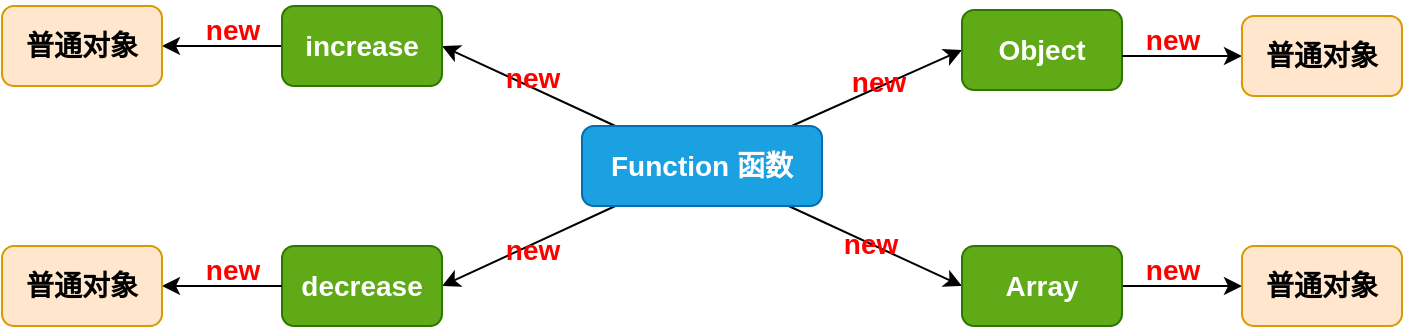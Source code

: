 <mxfile>
    <diagram id="Pf0A0n9DiLlQ0YgPKEwL" name="new">
        <mxGraphModel dx="889" dy="596" grid="0" gridSize="10" guides="1" tooltips="1" connect="1" arrows="1" fold="1" page="0" pageScale="1" pageWidth="827" pageHeight="1169" math="0" shadow="0">
            <root>
                <mxCell id="0"/>
                <mxCell id="1" parent="0"/>
                <mxCell id="20" style="edgeStyle=none;html=1;entryX=1;entryY=0.5;entryDx=0;entryDy=0;fontSize=14;fontColor=#FF0000;" parent="1" source="2" target="3" edge="1">
                    <mxGeometry relative="1" as="geometry"/>
                </mxCell>
                <mxCell id="21" style="edgeStyle=none;html=1;entryX=1;entryY=0.5;entryDx=0;entryDy=0;fontSize=14;fontColor=#FF0000;" parent="1" source="2" target="4" edge="1">
                    <mxGeometry relative="1" as="geometry"/>
                </mxCell>
                <mxCell id="23" style="edgeStyle=none;html=1;entryX=0;entryY=0.5;entryDx=0;entryDy=0;fontSize=14;fontColor=#FF0000;" parent="1" source="2" target="11" edge="1">
                    <mxGeometry relative="1" as="geometry"/>
                </mxCell>
                <mxCell id="24" style="edgeStyle=none;html=1;entryX=0;entryY=0.5;entryDx=0;entryDy=0;fontSize=14;fontColor=#FF0000;" parent="1" source="2" target="12" edge="1">
                    <mxGeometry relative="1" as="geometry"/>
                </mxCell>
                <mxCell id="2" value="&lt;b&gt;&lt;font style=&quot;font-size: 14px;&quot;&gt;Function 函数&lt;/font&gt;&lt;/b&gt;" style="rounded=1;whiteSpace=wrap;html=1;fillColor=#1ba1e2;strokeColor=#006EAF;fontColor=#ffffff;" parent="1" vertex="1">
                    <mxGeometry x="390" y="80" width="120" height="40" as="geometry"/>
                </mxCell>
                <mxCell id="27" style="edgeStyle=none;html=1;entryX=1;entryY=0.5;entryDx=0;entryDy=0;fontSize=14;fontColor=#FF0000;" parent="1" source="3" target="17" edge="1">
                    <mxGeometry relative="1" as="geometry"/>
                </mxCell>
                <mxCell id="3" value="&lt;b&gt;&lt;font style=&quot;font-size: 14px;&quot;&gt;increase&lt;/font&gt;&lt;/b&gt;" style="rounded=1;whiteSpace=wrap;html=1;fillColor=#60a917;strokeColor=#2D7600;fontColor=#ffffff;" parent="1" vertex="1">
                    <mxGeometry x="240" y="20" width="80" height="40" as="geometry"/>
                </mxCell>
                <mxCell id="4" value="&lt;b&gt;&lt;font style=&quot;font-size: 14px;&quot;&gt;decrease&lt;/font&gt;&lt;/b&gt;" style="rounded=1;whiteSpace=wrap;html=1;fillColor=#60a917;strokeColor=#2D7600;fontColor=#ffffff;" parent="1" vertex="1">
                    <mxGeometry x="240" y="140" width="80" height="40" as="geometry"/>
                </mxCell>
                <mxCell id="7" value="&lt;b&gt;&lt;font color=&quot;#ff0000&quot;&gt;new&lt;/font&gt;&lt;/b&gt;" style="text;html=1;align=center;verticalAlign=middle;resizable=0;points=[];autosize=1;strokeColor=none;fillColor=none;fontSize=14;" parent="1" vertex="1">
                    <mxGeometry x="340" y="41" width="50" height="30" as="geometry"/>
                </mxCell>
                <mxCell id="11" value="&lt;b&gt;&lt;font style=&quot;font-size: 14px;&quot;&gt;Object&lt;/font&gt;&lt;/b&gt;" style="rounded=1;whiteSpace=wrap;html=1;fillColor=#60a917;strokeColor=#2D7600;fontColor=#ffffff;" parent="1" vertex="1">
                    <mxGeometry x="580" y="22" width="80" height="40" as="geometry"/>
                </mxCell>
                <mxCell id="39" style="edgeStyle=none;html=1;entryX=0;entryY=0.5;entryDx=0;entryDy=0;fontSize=14;fontColor=#FF0000;" parent="1" source="12" target="37" edge="1">
                    <mxGeometry relative="1" as="geometry"/>
                </mxCell>
                <mxCell id="12" value="&lt;b&gt;&lt;font style=&quot;font-size: 14px;&quot;&gt;Array&lt;/font&gt;&lt;/b&gt;" style="rounded=1;whiteSpace=wrap;html=1;fillColor=#60a917;strokeColor=#2D7600;fontColor=#ffffff;" parent="1" vertex="1">
                    <mxGeometry x="580" y="140" width="80" height="40" as="geometry"/>
                </mxCell>
                <mxCell id="17" value="&lt;b&gt;&lt;font style=&quot;font-size: 14px;&quot;&gt;普通对象&lt;/font&gt;&lt;/b&gt;" style="rounded=1;whiteSpace=wrap;html=1;fillColor=#ffe6cc;strokeColor=#d79b00;" parent="1" vertex="1">
                    <mxGeometry x="100" y="20" width="80" height="40" as="geometry"/>
                </mxCell>
                <mxCell id="22" value="&lt;b&gt;&lt;font color=&quot;#ff0000&quot;&gt;new&lt;/font&gt;&lt;/b&gt;" style="text;html=1;align=center;verticalAlign=middle;resizable=0;points=[];autosize=1;strokeColor=none;fillColor=none;fontSize=14;" parent="1" vertex="1">
                    <mxGeometry x="340" y="127" width="50" height="30" as="geometry"/>
                </mxCell>
                <mxCell id="25" value="&lt;b&gt;&lt;font color=&quot;#ff0000&quot;&gt;new&lt;/font&gt;&lt;/b&gt;" style="text;html=1;align=center;verticalAlign=middle;resizable=0;points=[];autosize=1;strokeColor=none;fillColor=none;fontSize=14;" parent="1" vertex="1">
                    <mxGeometry x="513" y="43" width="50" height="30" as="geometry"/>
                </mxCell>
                <mxCell id="26" value="&lt;b&gt;&lt;font color=&quot;#ff0000&quot;&gt;new&lt;/font&gt;&lt;/b&gt;" style="text;html=1;align=center;verticalAlign=middle;resizable=0;points=[];autosize=1;strokeColor=none;fillColor=none;fontSize=14;" parent="1" vertex="1">
                    <mxGeometry x="509" y="124" width="50" height="30" as="geometry"/>
                </mxCell>
                <mxCell id="28" value="&lt;b&gt;&lt;font color=&quot;#ff0000&quot;&gt;new&lt;/font&gt;&lt;/b&gt;" style="text;html=1;align=center;verticalAlign=middle;resizable=0;points=[];autosize=1;strokeColor=none;fillColor=none;fontSize=14;" parent="1" vertex="1">
                    <mxGeometry x="190" y="17" width="50" height="30" as="geometry"/>
                </mxCell>
                <mxCell id="29" style="edgeStyle=none;html=1;entryX=1;entryY=0.5;entryDx=0;entryDy=0;fontSize=14;fontColor=#FF0000;" parent="1" target="30" edge="1">
                    <mxGeometry relative="1" as="geometry">
                        <mxPoint x="240" y="160" as="sourcePoint"/>
                    </mxGeometry>
                </mxCell>
                <mxCell id="30" value="&lt;b&gt;&lt;font style=&quot;font-size: 14px;&quot;&gt;普通对象&lt;/font&gt;&lt;/b&gt;" style="rounded=1;whiteSpace=wrap;html=1;fillColor=#ffe6cc;strokeColor=#d79b00;" parent="1" vertex="1">
                    <mxGeometry x="100" y="140" width="80" height="40" as="geometry"/>
                </mxCell>
                <mxCell id="31" value="&lt;b&gt;&lt;font color=&quot;#ff0000&quot;&gt;new&lt;/font&gt;&lt;/b&gt;" style="text;html=1;align=center;verticalAlign=middle;resizable=0;points=[];autosize=1;strokeColor=none;fillColor=none;fontSize=14;" parent="1" vertex="1">
                    <mxGeometry x="190" y="137" width="50" height="30" as="geometry"/>
                </mxCell>
                <mxCell id="37" value="&lt;b&gt;&lt;font style=&quot;font-size: 14px;&quot;&gt;普通对象&lt;/font&gt;&lt;/b&gt;" style="rounded=1;whiteSpace=wrap;html=1;fillColor=#ffe6cc;strokeColor=#d79b00;" parent="1" vertex="1">
                    <mxGeometry x="720" y="140" width="80" height="40" as="geometry"/>
                </mxCell>
                <mxCell id="38" value="&lt;b&gt;&lt;font color=&quot;#ff0000&quot;&gt;new&lt;/font&gt;&lt;/b&gt;" style="text;html=1;align=center;verticalAlign=middle;resizable=0;points=[];autosize=1;strokeColor=none;fillColor=none;fontSize=14;" parent="1" vertex="1">
                    <mxGeometry x="660" y="137" width="50" height="30" as="geometry"/>
                </mxCell>
                <mxCell id="40" style="edgeStyle=none;html=1;entryX=0;entryY=0.5;entryDx=0;entryDy=0;fontSize=14;fontColor=#FF0000;" parent="1" target="41" edge="1">
                    <mxGeometry relative="1" as="geometry">
                        <mxPoint x="660" y="45" as="sourcePoint"/>
                    </mxGeometry>
                </mxCell>
                <mxCell id="41" value="&lt;b&gt;&lt;font style=&quot;font-size: 14px;&quot;&gt;普通对象&lt;/font&gt;&lt;/b&gt;" style="rounded=1;whiteSpace=wrap;html=1;fillColor=#ffe6cc;strokeColor=#d79b00;" parent="1" vertex="1">
                    <mxGeometry x="720" y="25" width="80" height="40" as="geometry"/>
                </mxCell>
                <mxCell id="42" value="&lt;b&gt;&lt;font color=&quot;#ff0000&quot;&gt;new&lt;/font&gt;&lt;/b&gt;" style="text;html=1;align=center;verticalAlign=middle;resizable=0;points=[];autosize=1;strokeColor=none;fillColor=none;fontSize=14;" parent="1" vertex="1">
                    <mxGeometry x="660" y="22" width="50" height="30" as="geometry"/>
                </mxCell>
            </root>
        </mxGraphModel>
    </diagram>
    <diagram id="GHaSjlQ5Q9CXEv2b6aAT" name="第 2 页">
        <mxGraphModel dx="889" dy="996" grid="0" gridSize="10" guides="1" tooltips="1" connect="1" arrows="1" fold="1" page="0" pageScale="1" pageWidth="827" pageHeight="1169" math="0" shadow="0">
            <root>
                <mxCell id="0"/>
                <mxCell id="1" parent="0"/>
                <mxCell id="37PKAY5-CMs5uoayIr7F-3" value="" style="edgeStyle=none;html=1;fontSize=14;" edge="1" parent="1" source="37PKAY5-CMs5uoayIr7F-1" target="37PKAY5-CMs5uoayIr7F-2">
                    <mxGeometry relative="1" as="geometry"/>
                </mxCell>
                <mxCell id="37PKAY5-CMs5uoayIr7F-1" value="&lt;b&gt;&lt;font style=&quot;font-size: 14px;&quot;&gt;p&lt;/font&gt;&lt;/b&gt;" style="rounded=1;whiteSpace=wrap;html=1;fillColor=#dae8fc;strokeColor=#6c8ebf;" vertex="1" parent="1">
                    <mxGeometry x="80" y="-160" width="50" height="40" as="geometry"/>
                </mxCell>
                <mxCell id="37PKAY5-CMs5uoayIr7F-13" value="" style="edgeStyle=none;html=1;fontSize=14;fontColor=#FF0000;" edge="1" parent="1" source="37PKAY5-CMs5uoayIr7F-2" target="37PKAY5-CMs5uoayIr7F-7">
                    <mxGeometry relative="1" as="geometry"/>
                </mxCell>
                <mxCell id="37PKAY5-CMs5uoayIr7F-2" value="&lt;b&gt;&lt;font style=&quot;font-size: 14px;&quot;&gt;Person.property&lt;/font&gt;&lt;/b&gt;" style="rounded=1;whiteSpace=wrap;html=1;fillColor=#d5e8d4;strokeColor=#82b366;" vertex="1" parent="1">
                    <mxGeometry x="220" y="-160" width="140" height="40" as="geometry"/>
                </mxCell>
                <mxCell id="37PKAY5-CMs5uoayIr7F-6" value="&lt;b&gt;&lt;font color=&quot;#ff0000&quot;&gt;__proto__&lt;/font&gt;&lt;/b&gt;" style="text;html=1;align=center;verticalAlign=middle;resizable=0;points=[];autosize=1;strokeColor=none;fillColor=none;fontSize=14;" vertex="1" parent="1">
                    <mxGeometry x="130" y="-170" width="90" height="30" as="geometry"/>
                </mxCell>
                <mxCell id="37PKAY5-CMs5uoayIr7F-15" value="" style="edgeStyle=none;html=1;fontSize=14;fontColor=#FF0000;" edge="1" parent="1" source="37PKAY5-CMs5uoayIr7F-7" target="37PKAY5-CMs5uoayIr7F-10">
                    <mxGeometry relative="1" as="geometry"/>
                </mxCell>
                <mxCell id="37PKAY5-CMs5uoayIr7F-7" value="&lt;b&gt;&lt;font style=&quot;font-size: 14px;&quot;&gt;Object.property&lt;/font&gt;&lt;/b&gt;" style="rounded=1;whiteSpace=wrap;html=1;fillColor=#d5e8d4;strokeColor=#82b366;" vertex="1" parent="1">
                    <mxGeometry x="450" y="-160" width="140" height="40" as="geometry"/>
                </mxCell>
                <mxCell id="37PKAY5-CMs5uoayIr7F-10" value="&lt;b&gt;&lt;font style=&quot;font-size: 14px;&quot;&gt;null&lt;/font&gt;&lt;/b&gt;" style="rounded=1;whiteSpace=wrap;html=1;fillColor=#f5f5f5;strokeColor=#666666;fontColor=#333333;" vertex="1" parent="1">
                    <mxGeometry x="680" y="-160" width="53" height="40" as="geometry"/>
                </mxCell>
                <mxCell id="37PKAY5-CMs5uoayIr7F-14" value="&lt;b&gt;&lt;font color=&quot;#ff0000&quot;&gt;__proto__&lt;/font&gt;&lt;/b&gt;" style="text;html=1;align=center;verticalAlign=middle;resizable=0;points=[];autosize=1;strokeColor=none;fillColor=none;fontSize=14;" vertex="1" parent="1">
                    <mxGeometry x="360" y="-170" width="90" height="30" as="geometry"/>
                </mxCell>
                <mxCell id="37PKAY5-CMs5uoayIr7F-16" value="&lt;b&gt;&lt;font color=&quot;#ff0000&quot;&gt;__proto__&lt;/font&gt;&lt;/b&gt;" style="text;html=1;align=center;verticalAlign=middle;resizable=0;points=[];autosize=1;strokeColor=none;fillColor=none;fontSize=14;" vertex="1" parent="1">
                    <mxGeometry x="590" y="-170" width="90" height="30" as="geometry"/>
                </mxCell>
            </root>
        </mxGraphModel>
    </diagram>
    <diagram id="37Px2MOuMbsrOwObOqDj" name="原型链关系图">
        <mxGraphModel dx="1846" dy="1101" grid="0" gridSize="10" guides="1" tooltips="1" connect="1" arrows="1" fold="1" page="0" pageScale="1" pageWidth="827" pageHeight="1169" background="#4D4D4D" math="0" shadow="0">
            <root>
                <mxCell id="0"/>
                <mxCell id="1" parent="0"/>
                <mxCell id="tkl6uDi9eh3iOkMtdb3b-20" style="edgeStyle=none;html=1;strokeColor=#00CC00;strokeWidth=2;fontSize=12;fontColor=#FFFF00;entryX=0.5;entryY=1;entryDx=0;entryDy=0;" edge="1" parent="1" source="tkl6uDi9eh3iOkMtdb3b-2" target="tkl6uDi9eh3iOkMtdb3b-18">
                    <mxGeometry relative="1" as="geometry">
                        <mxPoint x="-260" y="100" as="targetPoint"/>
                        <Array as="points">
                            <mxPoint x="150" y="100"/>
                            <mxPoint x="-230" y="100"/>
                        </Array>
                    </mxGeometry>
                </mxCell>
                <mxCell id="tkl6uDi9eh3iOkMtdb3b-23" value="" style="edgeStyle=none;html=1;strokeColor=#00CC00;strokeWidth=2;fontSize=12;fontColor=#FFFF00;" edge="1" parent="1" source="tkl6uDi9eh3iOkMtdb3b-2">
                    <mxGeometry relative="1" as="geometry">
                        <mxPoint x="150" y="-40" as="targetPoint"/>
                    </mxGeometry>
                </mxCell>
                <mxCell id="tkl6uDi9eh3iOkMtdb3b-2" value="&lt;b&gt;Function&lt;/b&gt;" style="rounded=1;whiteSpace=wrap;html=1;fontSize=14;fillColor=#e51400;strokeColor=#B20000;fontColor=#ffffff;" vertex="1" parent="1">
                    <mxGeometry x="100" y="24" width="100" height="40" as="geometry"/>
                </mxCell>
                <mxCell id="tkl6uDi9eh3iOkMtdb3b-3" value="" style="endArrow=classic;html=1;fontSize=14;fontColor=#FF8000;strokeColor=#FF8000;strokeWidth=2;" edge="1" parent="1">
                    <mxGeometry width="50" height="50" relative="1" as="geometry">
                        <mxPoint x="-586" y="-222" as="sourcePoint"/>
                        <mxPoint x="-516" y="-222" as="targetPoint"/>
                    </mxGeometry>
                </mxCell>
                <mxCell id="tkl6uDi9eh3iOkMtdb3b-4" value="&lt;font&gt;&lt;b&gt;property&lt;/b&gt;&lt;/font&gt;" style="text;html=1;align=center;verticalAlign=middle;resizable=0;points=[];autosize=1;strokeColor=none;fillColor=none;fontSize=14;fontColor=#FF8000;" vertex="1" parent="1">
                    <mxGeometry x="-521" y="-238" width="80" height="30" as="geometry"/>
                </mxCell>
                <mxCell id="tkl6uDi9eh3iOkMtdb3b-5" value="" style="endArrow=classic;html=1;fontSize=14;fontColor=#FF0000;strokeColor=#FFFFFF;strokeWidth=2;" edge="1" parent="1">
                    <mxGeometry width="50" height="50" relative="1" as="geometry">
                        <mxPoint x="-586" y="-200" as="sourcePoint"/>
                        <mxPoint x="-516" y="-200" as="targetPoint"/>
                    </mxGeometry>
                </mxCell>
                <mxCell id="tkl6uDi9eh3iOkMtdb3b-6" value="&lt;b style=&quot;&quot;&gt;&lt;font color=&quot;#ffffff&quot;&gt;__proto__&lt;/font&gt;&lt;/b&gt;" style="text;html=1;align=center;verticalAlign=middle;resizable=0;points=[];autosize=1;strokeColor=none;fillColor=none;fontSize=14;fontColor=#FFFF00;" vertex="1" parent="1">
                    <mxGeometry x="-526" y="-216" width="90" height="30" as="geometry"/>
                </mxCell>
                <mxCell id="tkl6uDi9eh3iOkMtdb3b-7" value="" style="endArrow=classic;html=1;fontSize=14;fontColor=#FF0000;strokeColor=#00CC00;strokeWidth=2;" edge="1" parent="1">
                    <mxGeometry width="50" height="50" relative="1" as="geometry">
                        <mxPoint x="-586" y="-180" as="sourcePoint"/>
                        <mxPoint x="-516" y="-180" as="targetPoint"/>
                    </mxGeometry>
                </mxCell>
                <mxCell id="tkl6uDi9eh3iOkMtdb3b-8" value="&lt;b style=&quot;&quot;&gt;&lt;font color=&quot;#00cc00&quot;&gt;new&lt;/font&gt;&lt;/b&gt;" style="text;html=1;align=center;verticalAlign=middle;resizable=0;points=[];autosize=1;strokeColor=none;fillColor=none;fontSize=14;fontColor=#FF0000;" vertex="1" parent="1">
                    <mxGeometry x="-506" y="-196" width="50" height="30" as="geometry"/>
                </mxCell>
                <mxCell id="tkl6uDi9eh3iOkMtdb3b-10" value="&lt;b&gt;&lt;font style=&quot;font-size: 12px;&quot;&gt;构造函数&lt;/font&gt;&lt;/b&gt;" style="rounded=1;whiteSpace=wrap;html=1;fontSize=14;fillColor=#e51400;strokeColor=#B20000;fontColor=#ffffff;" vertex="1" parent="1">
                    <mxGeometry x="-416" y="-236" width="90" height="28" as="geometry"/>
                </mxCell>
                <mxCell id="tkl6uDi9eh3iOkMtdb3b-12" value="&lt;b&gt;&lt;font style=&quot;font-size: 12px;&quot;&gt;普通对象&lt;/font&gt;&lt;/b&gt;" style="rounded=1;whiteSpace=wrap;html=1;fontSize=14;fillColor=#1ba1e2;strokeColor=#006EAF;fontColor=#ffffff;" vertex="1" parent="1">
                    <mxGeometry x="-416" y="-197" width="90" height="28" as="geometry"/>
                </mxCell>
                <mxCell id="tkl6uDi9eh3iOkMtdb3b-13" value="&lt;b&gt;&lt;font style=&quot;font-size: 12px;&quot;&gt;函数对象&lt;/font&gt;&lt;/b&gt;" style="rounded=1;whiteSpace=wrap;html=1;fontSize=14;fillColor=#60a917;strokeColor=#2D7600;fontColor=#ffffff;" vertex="1" parent="1">
                    <mxGeometry x="-416" y="-158" width="90" height="28" as="geometry"/>
                </mxCell>
                <mxCell id="tkl6uDi9eh3iOkMtdb3b-26" value="" style="edgeStyle=none;html=1;strokeColor=#FFFFFF;strokeWidth=2;fontSize=12;fontColor=#FFFF00;" edge="1" parent="1" source="tkl6uDi9eh3iOkMtdb3b-15">
                    <mxGeometry relative="1" as="geometry">
                        <mxPoint x="-40" y="-40" as="targetPoint"/>
                    </mxGeometry>
                </mxCell>
                <mxCell id="tkl6uDi9eh3iOkMtdb3b-15" value="&lt;b&gt;Function原型&lt;/b&gt;" style="rounded=1;whiteSpace=wrap;html=1;fontSize=14;fillColor=#1ba1e2;strokeColor=#006EAF;fontColor=#ffffff;" vertex="1" parent="1">
                    <mxGeometry x="-111" y="24" width="141" height="40" as="geometry"/>
                </mxCell>
                <mxCell id="tkl6uDi9eh3iOkMtdb3b-16" value="" style="endArrow=classic;html=1;fontSize=14;fontColor=#FF8000;strokeColor=#FF8000;strokeWidth=2;" edge="1" parent="1">
                    <mxGeometry width="50" height="50" relative="1" as="geometry">
                        <mxPoint x="100" y="38" as="sourcePoint"/>
                        <mxPoint x="30" y="38" as="targetPoint"/>
                    </mxGeometry>
                </mxCell>
                <mxCell id="tkl6uDi9eh3iOkMtdb3b-17" value="" style="endArrow=classic;html=1;fontSize=14;fontColor=#FF0000;strokeColor=#FFFFFF;strokeWidth=2;" edge="1" parent="1">
                    <mxGeometry width="50" height="50" relative="1" as="geometry">
                        <mxPoint x="100" y="53" as="sourcePoint"/>
                        <mxPoint x="30" y="53" as="targetPoint"/>
                    </mxGeometry>
                </mxCell>
                <mxCell id="tkl6uDi9eh3iOkMtdb3b-18" value="&lt;b&gt;Person&lt;/b&gt;" style="rounded=1;whiteSpace=wrap;html=1;fontSize=14;fillColor=#60a917;strokeColor=#2D7600;fontColor=#ffffff;" vertex="1" parent="1">
                    <mxGeometry x="-280" y="24" width="100" height="40" as="geometry"/>
                </mxCell>
                <mxCell id="tkl6uDi9eh3iOkMtdb3b-21" value="" style="endArrow=classic;html=1;fontSize=14;fontColor=#FF0000;strokeColor=#FFFFFF;strokeWidth=2;" edge="1" parent="1">
                    <mxGeometry width="50" height="50" relative="1" as="geometry">
                        <mxPoint x="-181" y="43.5" as="sourcePoint"/>
                        <mxPoint x="-111" y="43.5" as="targetPoint"/>
                    </mxGeometry>
                </mxCell>
                <mxCell id="tkl6uDi9eh3iOkMtdb3b-39" style="edgeStyle=none;html=1;entryX=0.864;entryY=0.016;entryDx=0;entryDy=0;entryPerimeter=0;strokeColor=#FFFFFF;strokeWidth=2;fontSize=12;fontColor=#FFFFFF;exitX=0.168;exitY=0.998;exitDx=0;exitDy=0;exitPerimeter=0;" edge="1" parent="1" source="tkl6uDi9eh3iOkMtdb3b-22" target="tkl6uDi9eh3iOkMtdb3b-15">
                    <mxGeometry relative="1" as="geometry">
                        <Array as="points">
                            <mxPoint x="117" y="-18"/>
                            <mxPoint x="11" y="-18"/>
                        </Array>
                    </mxGeometry>
                </mxCell>
                <mxCell id="tkl6uDi9eh3iOkMtdb3b-22" value="&lt;b&gt;Object&lt;/b&gt;" style="rounded=1;whiteSpace=wrap;html=1;fontSize=14;fillColor=#e51400;strokeColor=#B20000;fontColor=#ffffff;" vertex="1" parent="1">
                    <mxGeometry x="100" y="-80" width="100" height="40" as="geometry"/>
                </mxCell>
                <mxCell id="tkl6uDi9eh3iOkMtdb3b-29" style="edgeStyle=none;html=1;exitX=0.5;exitY=0;exitDx=0;exitDy=0;entryX=1;entryY=0.5;entryDx=0;entryDy=0;strokeColor=#FFFFFF;strokeWidth=2;fontSize=12;fontColor=#FFFFFF;" edge="1" parent="1" source="tkl6uDi9eh3iOkMtdb3b-25" target="tkl6uDi9eh3iOkMtdb3b-28">
                    <mxGeometry relative="1" as="geometry">
                        <Array as="points">
                            <mxPoint x="-40" y="-220"/>
                        </Array>
                    </mxGeometry>
                </mxCell>
                <mxCell id="tkl6uDi9eh3iOkMtdb3b-31" value="" style="edgeStyle=none;html=1;strokeColor=#00CC00;strokeWidth=2;fontSize=12;fontColor=#FFFFFF;" edge="1" parent="1">
                    <mxGeometry relative="1" as="geometry">
                        <mxPoint x="-111" y="-68" as="sourcePoint"/>
                        <mxPoint x="-180" y="-68" as="targetPoint"/>
                    </mxGeometry>
                </mxCell>
                <mxCell id="tkl6uDi9eh3iOkMtdb3b-25" value="&lt;b&gt;Object原型&lt;/b&gt;" style="rounded=1;whiteSpace=wrap;html=1;fontSize=14;fillColor=#1ba1e2;strokeColor=#006EAF;fontColor=#ffffff;" vertex="1" parent="1">
                    <mxGeometry x="-111" y="-80" width="141" height="40" as="geometry"/>
                </mxCell>
                <mxCell id="tkl6uDi9eh3iOkMtdb3b-27" value="" style="endArrow=classic;html=1;fontSize=14;fontColor=#FF8000;strokeColor=#FF8000;strokeWidth=2;" edge="1" parent="1">
                    <mxGeometry width="50" height="50" relative="1" as="geometry">
                        <mxPoint x="100" y="-60.5" as="sourcePoint"/>
                        <mxPoint x="30" y="-60.5" as="targetPoint"/>
                    </mxGeometry>
                </mxCell>
                <mxCell id="tkl6uDi9eh3iOkMtdb3b-28" value="&lt;b&gt;null&lt;/b&gt;" style="rounded=1;whiteSpace=wrap;html=1;fontSize=14;" vertex="1" parent="1">
                    <mxGeometry x="-280" y="-240" width="60" height="40" as="geometry"/>
                </mxCell>
                <mxCell id="tkl6uDi9eh3iOkMtdb3b-32" value="" style="edgeStyle=none;html=1;strokeColor=#FFFFFF;strokeWidth=2;fontSize=12;fontColor=#FFFFFF;" edge="1" parent="1">
                    <mxGeometry relative="1" as="geometry">
                        <mxPoint x="-180" y="-52" as="sourcePoint"/>
                        <mxPoint x="-111" y="-52" as="targetPoint"/>
                    </mxGeometry>
                </mxCell>
                <mxCell id="tkl6uDi9eh3iOkMtdb3b-30" value="&lt;b&gt;obj&lt;/b&gt;" style="rounded=1;whiteSpace=wrap;html=1;fontSize=14;fillColor=#1ba1e2;fontColor=#ffffff;strokeColor=#006EAF;" vertex="1" parent="1">
                    <mxGeometry x="-280" y="-80" width="100" height="40" as="geometry"/>
                </mxCell>
                <mxCell id="tkl6uDi9eh3iOkMtdb3b-34" value="" style="edgeStyle=none;html=1;strokeColor=#FF8000;strokeWidth=2;fontSize=12;fontColor=#FFFFFF;" edge="1" parent="1">
                    <mxGeometry relative="1" as="geometry">
                        <mxPoint x="-260" y="66" as="sourcePoint"/>
                        <mxPoint x="-260" y="146" as="targetPoint"/>
                    </mxGeometry>
                </mxCell>
                <mxCell id="tkl6uDi9eh3iOkMtdb3b-35" style="edgeStyle=none;html=1;entryX=0.25;entryY=1;entryDx=0;entryDy=0;strokeColor=#FFFFFF;strokeWidth=2;fontSize=12;fontColor=#FFFFFF;exitX=1;exitY=0.5;exitDx=0;exitDy=0;" edge="1" parent="1" source="tkl6uDi9eh3iOkMtdb3b-33" target="tkl6uDi9eh3iOkMtdb3b-25">
                    <mxGeometry relative="1" as="geometry">
                        <mxPoint x="-130" y="170" as="sourcePoint"/>
                        <Array as="points">
                            <mxPoint x="-140" y="164"/>
                            <mxPoint x="-140"/>
                            <mxPoint x="-76"/>
                        </Array>
                    </mxGeometry>
                </mxCell>
                <mxCell id="tkl6uDi9eh3iOkMtdb3b-33" value="&lt;b&gt;Person原型&lt;/b&gt;" style="rounded=1;whiteSpace=wrap;html=1;fontSize=14;fillColor=#1ba1e2;strokeColor=#006EAF;fontColor=#ffffff;" vertex="1" parent="1">
                    <mxGeometry x="-280" y="144" width="110" height="40" as="geometry"/>
                </mxCell>
                <mxCell id="tkl6uDi9eh3iOkMtdb3b-36" value="&lt;b&gt;p&lt;/b&gt;" style="rounded=1;whiteSpace=wrap;html=1;fontSize=14;fillColor=#1ba1e2;fontColor=#ffffff;strokeColor=#006EAF;" vertex="1" parent="1">
                    <mxGeometry x="-430" y="24" width="60" height="40" as="geometry"/>
                </mxCell>
                <mxCell id="tkl6uDi9eh3iOkMtdb3b-37" value="" style="edgeStyle=none;html=1;strokeColor=#00CC00;strokeWidth=2;fontSize=12;fontColor=#FFFFFF;entryX=1;entryY=0.5;entryDx=0;entryDy=0;" edge="1" parent="1" target="tkl6uDi9eh3iOkMtdb3b-36">
                    <mxGeometry relative="1" as="geometry">
                        <mxPoint x="-280" y="45" as="sourcePoint"/>
                        <mxPoint x="-349" y="45" as="targetPoint"/>
                    </mxGeometry>
                </mxCell>
                <mxCell id="tkl6uDi9eh3iOkMtdb3b-38" value="" style="edgeStyle=none;html=1;strokeColor=#FFFFFF;strokeWidth=2;fontSize=12;fontColor=#FFFFFF;entryX=0;entryY=0.5;entryDx=0;entryDy=0;" edge="1" parent="1" target="tkl6uDi9eh3iOkMtdb3b-33">
                    <mxGeometry relative="1" as="geometry">
                        <mxPoint x="-399" y="64" as="sourcePoint"/>
                        <mxPoint x="-330" y="64" as="targetPoint"/>
                        <Array as="points">
                            <mxPoint x="-400" y="164"/>
                        </Array>
                    </mxGeometry>
                </mxCell>
            </root>
        </mxGraphModel>
    </diagram>
</mxfile>